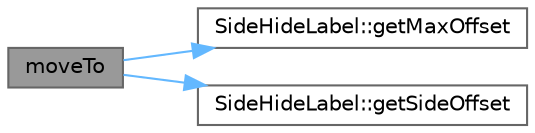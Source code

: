 digraph "moveTo"
{
 // LATEX_PDF_SIZE
  bgcolor="transparent";
  edge [fontname=Helvetica,fontsize=10,labelfontname=Helvetica,labelfontsize=10];
  node [fontname=Helvetica,fontsize=10,shape=box,height=0.2,width=0.4];
  rankdir="LR";
  Node1 [id="Node000001",label="moveTo",height=0.2,width=0.4,color="gray40", fillcolor="grey60", style="filled", fontcolor="black",tooltip="移动标签到指定位置"];
  Node1 -> Node2 [id="edge1_Node000001_Node000002",color="steelblue1",style="solid",tooltip=" "];
  Node2 [id="Node000002",label="SideHideLabel::getMaxOffset",height=0.2,width=0.4,color="grey40", fillcolor="white", style="filled",URL="$class_side_hide_label.html#ab9cfa6e1371a69129601f204c28684f0",tooltip="获取最大偏移量"];
  Node1 -> Node3 [id="edge2_Node000001_Node000003",color="steelblue1",style="solid",tooltip=" "];
  Node3 [id="Node000003",label="SideHideLabel::getSideOffset",height=0.2,width=0.4,color="grey40", fillcolor="white", style="filled",URL="$class_side_hide_label.html#ade2db9a02b3c5be7a48f1fbc9aaf7be8",tooltip="获取侧边偏移量"];
}
